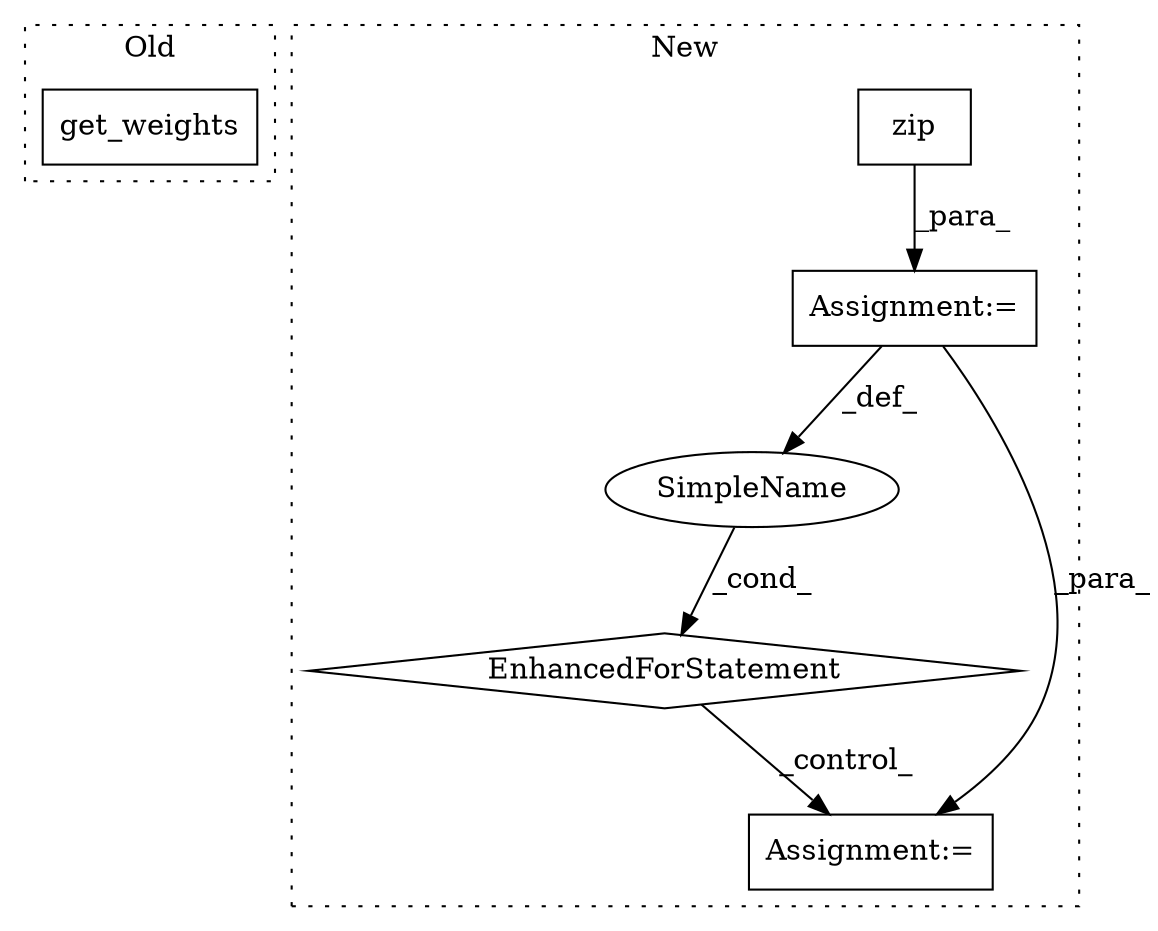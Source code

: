 digraph G {
subgraph cluster0 {
1 [label="get_weights" a="32" s="8850" l="13" shape="box"];
label = "Old";
style="dotted";
}
subgraph cluster1 {
2 [label="zip" a="32" s="10623,10651" l="4,1" shape="box"];
3 [label="Assignment:=" a="7" s="10545,10652" l="63,2" shape="box"];
4 [label="EnhancedForStatement" a="70" s="10545,10652" l="63,2" shape="diamond"];
5 [label="SimpleName" a="42" s="10612" l="8" shape="ellipse"];
6 [label="Assignment:=" a="7" s="10675" l="1" shape="box"];
label = "New";
style="dotted";
}
2 -> 3 [label="_para_"];
3 -> 6 [label="_para_"];
3 -> 5 [label="_def_"];
4 -> 6 [label="_control_"];
5 -> 4 [label="_cond_"];
}